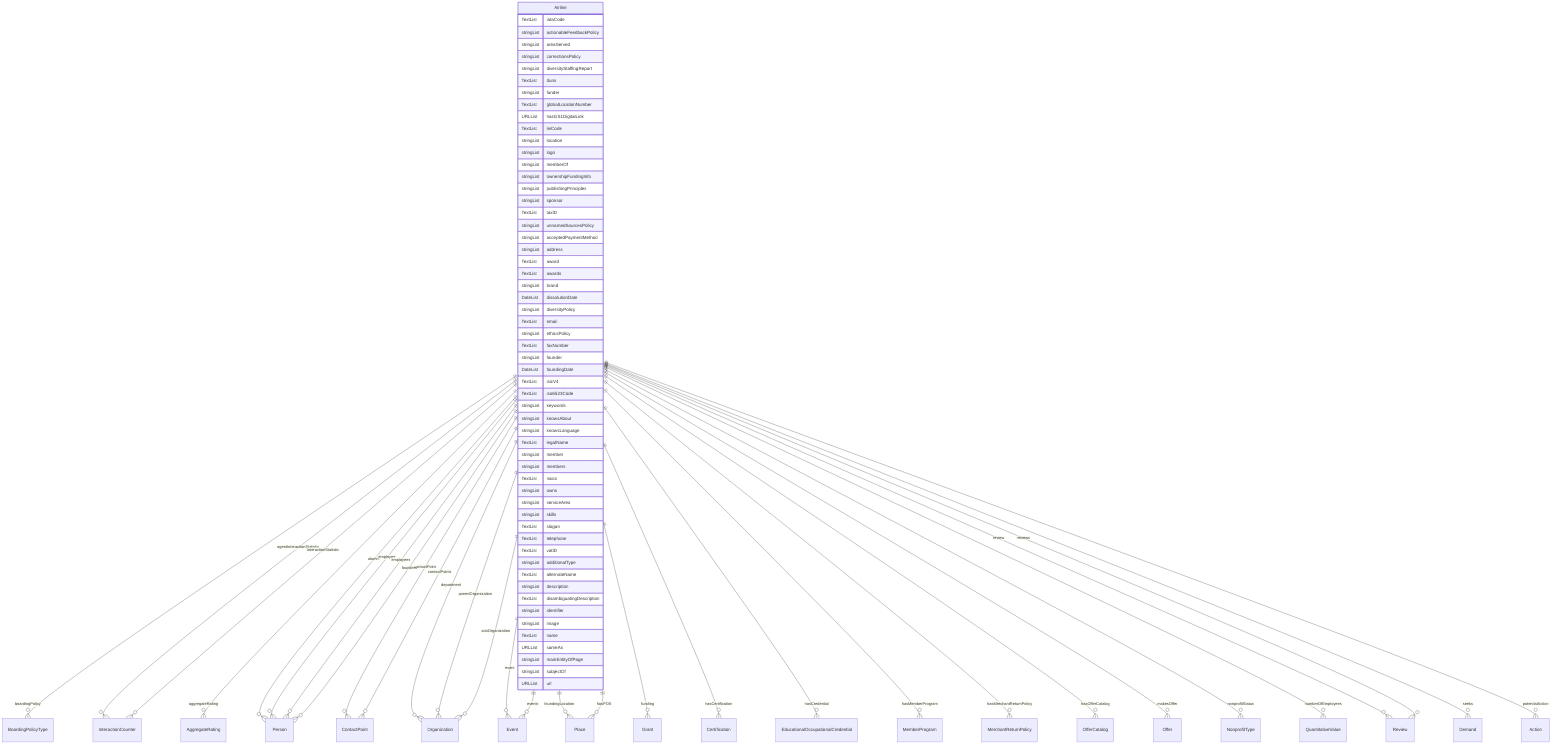 erDiagram
Airline {
    TextList iataCode  
    stringList actionableFeedbackPolicy  
    stringList areaServed  
    stringList correctionsPolicy  
    stringList diversityStaffingReport  
    TextList duns  
    stringList funder  
    TextList globalLocationNumber  
    URLList hasGS1DigitalLink  
    TextList leiCode  
    stringList location  
    stringList logo  
    stringList memberOf  
    stringList ownershipFundingInfo  
    stringList publishingPrinciples  
    stringList sponsor  
    TextList taxID  
    stringList unnamedSourcesPolicy  
    stringList acceptedPaymentMethod  
    stringList address  
    TextList award  
    TextList awards  
    stringList brand  
    DateList dissolutionDate  
    stringList diversityPolicy  
    TextList email  
    stringList ethicsPolicy  
    TextList faxNumber  
    stringList founder  
    DateList foundingDate  
    TextList isicV4  
    TextList iso6523Code  
    stringList keywords  
    stringList knowsAbout  
    stringList knowsLanguage  
    TextList legalName  
    stringList member  
    stringList members  
    TextList naics  
    stringList owns  
    stringList serviceArea  
    stringList skills  
    TextList slogan  
    TextList telephone  
    TextList vatID  
    stringList additionalType  
    TextList alternateName  
    stringList description  
    TextList disambiguatingDescription  
    stringList identifier  
    stringList image  
    TextList name  
    URLList sameAs  
    stringList mainEntityOfPage  
    stringList subjectOf  
    URLList url  
}

Airline ||--}o BoardingPolicyType : "boardingPolicy"
Airline ||--}o InteractionCounter : "agentInteractionStatistic"
Airline ||--}o AggregateRating : "aggregateRating"
Airline ||--}o Person : "alumni"
Airline ||--}o ContactPoint : "contactPoint"
Airline ||--}o ContactPoint : "contactPoints"
Airline ||--}o Organization : "department"
Airline ||--}o Person : "employee"
Airline ||--}o Person : "employees"
Airline ||--}o Event : "event"
Airline ||--}o Event : "events"
Airline ||--}o Person : "founders"
Airline ||--}o Place : "foundingLocation"
Airline ||--}o Grant : "funding"
Airline ||--}o Certification : "hasCertification"
Airline ||--}o EducationalOccupationalCredential : "hasCredential"
Airline ||--}o MemberProgram : "hasMemberProgram"
Airline ||--}o MerchantReturnPolicy : "hasMerchantReturnPolicy"
Airline ||--}o OfferCatalog : "hasOfferCatalog"
Airline ||--}o Place : "hasPOS"
Airline ||--}o InteractionCounter : "interactionStatistic"
Airline ||--}o Offer : "makesOffer"
Airline ||--}o NonprofitType : "nonprofitStatus"
Airline ||--}o QuantitativeValue : "numberOfEmployees"
Airline ||--}o Organization : "parentOrganization"
Airline ||--}o Review : "review"
Airline ||--}o Review : "reviews"
Airline ||--}o Demand : "seeks"
Airline ||--}o Organization : "subOrganization"
Airline ||--}o Action : "potentialAction"